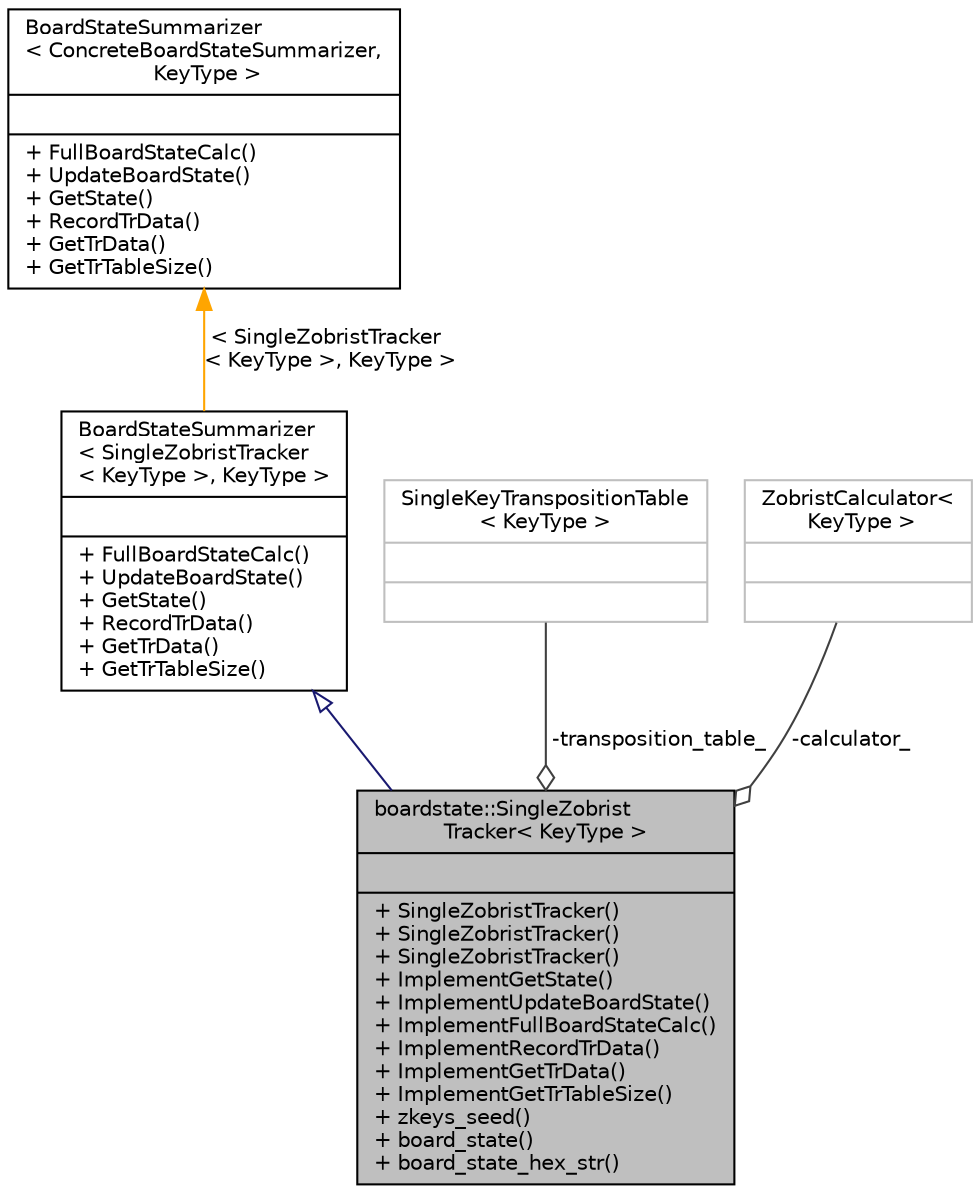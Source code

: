 digraph "boardstate::SingleZobristTracker&lt; KeyType &gt;"
{
 // LATEX_PDF_SIZE
  edge [fontname="Helvetica",fontsize="10",labelfontname="Helvetica",labelfontsize="10"];
  node [fontname="Helvetica",fontsize="10",shape=record];
  Node1 [label="{boardstate::SingleZobrist\lTracker\< KeyType \>\n||+ SingleZobristTracker()\l+ SingleZobristTracker()\l+ SingleZobristTracker()\l+ ImplementGetState()\l+ ImplementUpdateBoardState()\l+ ImplementFullBoardStateCalc()\l+ ImplementRecordTrData()\l+ ImplementGetTrData()\l+ ImplementGetTrTableSize()\l+ zkeys_seed()\l+ board_state()\l+ board_state_hex_str()\l}",height=0.2,width=0.4,color="black", fillcolor="grey75", style="filled", fontcolor="black",tooltip="Tracks board state using one boardstate::ZobristCalculator and a Implements BoardStateSummarizer inte..."];
  Node2 -> Node1 [dir="back",color="midnightblue",fontsize="10",style="solid",arrowtail="onormal",fontname="Helvetica"];
  Node2 [label="{BoardStateSummarizer\l\< SingleZobristTracker\l\< KeyType \>, KeyType \>\n||+ FullBoardStateCalc()\l+ UpdateBoardState()\l+ GetState()\l+ RecordTrData()\l+ GetTrData()\l+ GetTrTableSize()\l}",height=0.2,width=0.4,color="black", fillcolor="white", style="filled",URL="$classBoardStateSummarizer.html",tooltip=" "];
  Node3 -> Node2 [dir="back",color="orange",fontsize="10",style="solid",label=" \< SingleZobristTracker\l\< KeyType \>, KeyType \>" ,fontname="Helvetica"];
  Node3 [label="{BoardStateSummarizer\l\< ConcreteBoardStateSummarizer,\l KeyType \>\n||+ FullBoardStateCalc()\l+ UpdateBoardState()\l+ GetState()\l+ RecordTrData()\l+ GetTrData()\l+ GetTrTableSize()\l}",height=0.2,width=0.4,color="black", fillcolor="white", style="filled",URL="$classBoardStateSummarizer.html",tooltip="CRTP Interface with methods to calculate / read / update hash values representing a board state; and ..."];
  Node4 -> Node1 [color="grey25",fontsize="10",style="solid",label=" -transposition_table_" ,arrowhead="odiamond",fontname="Helvetica"];
  Node4 [label="{SingleKeyTranspositionTable\l\< KeyType \>\n||}",height=0.2,width=0.4,color="grey75", fillcolor="white", style="filled",tooltip=" "];
  Node5 -> Node1 [color="grey25",fontsize="10",style="solid",label=" -calculator_" ,arrowhead="odiamond",fontname="Helvetica"];
  Node5 [label="{ZobristCalculator\<\l KeyType \>\n||}",height=0.2,width=0.4,color="grey75", fillcolor="white", style="filled",tooltip=" "];
}

